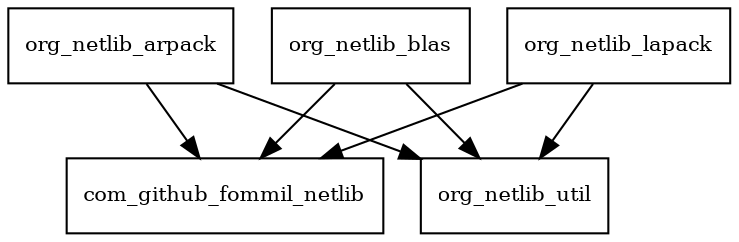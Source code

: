 digraph netlib_java_1_1_package_dependencies {
  node [shape = box, fontsize=10.0];
  org_netlib_arpack -> com_github_fommil_netlib;
  org_netlib_arpack -> org_netlib_util;
  org_netlib_blas -> com_github_fommil_netlib;
  org_netlib_blas -> org_netlib_util;
  org_netlib_lapack -> com_github_fommil_netlib;
  org_netlib_lapack -> org_netlib_util;
}
